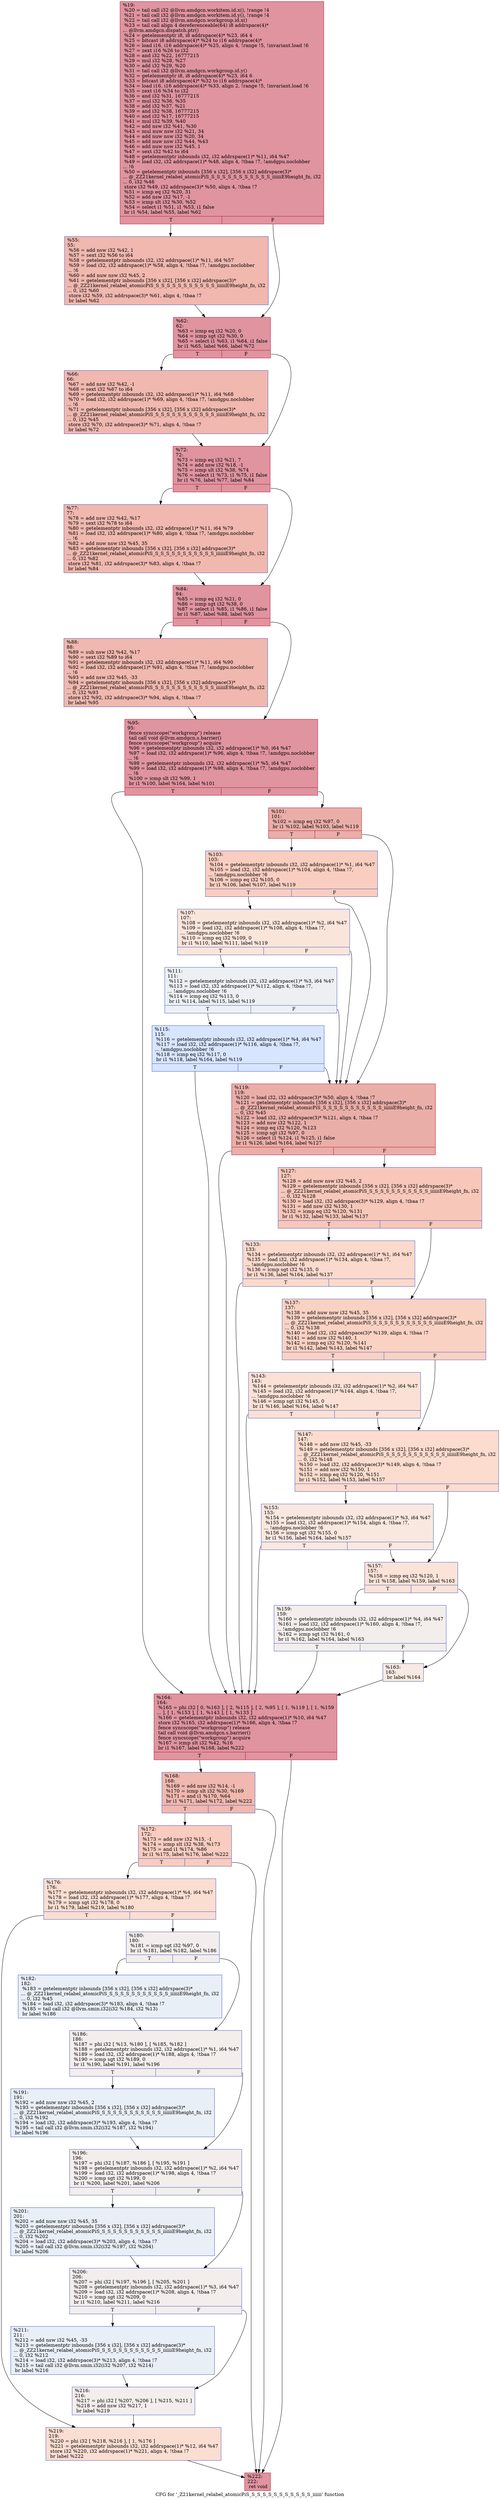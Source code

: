 digraph "CFG for '_Z21kernel_relabel_atomicPiS_S_S_S_S_S_S_S_S_S_S_S_iiiiii' function" {
	label="CFG for '_Z21kernel_relabel_atomicPiS_S_S_S_S_S_S_S_S_S_S_S_iiiiii' function";

	Node0x5fca910 [shape=record,color="#b70d28ff", style=filled, fillcolor="#b70d2870",label="{%19:\l  %20 = tail call i32 @llvm.amdgcn.workitem.id.x(), !range !4\l  %21 = tail call i32 @llvm.amdgcn.workitem.id.y(), !range !4\l  %22 = tail call i32 @llvm.amdgcn.workgroup.id.x()\l  %23 = tail call align 4 dereferenceable(64) i8 addrspace(4)*\l... @llvm.amdgcn.dispatch.ptr()\l  %24 = getelementptr i8, i8 addrspace(4)* %23, i64 4\l  %25 = bitcast i8 addrspace(4)* %24 to i16 addrspace(4)*\l  %26 = load i16, i16 addrspace(4)* %25, align 4, !range !5, !invariant.load !6\l  %27 = zext i16 %26 to i32\l  %28 = and i32 %22, 16777215\l  %29 = mul i32 %28, %27\l  %30 = add i32 %29, %20\l  %31 = tail call i32 @llvm.amdgcn.workgroup.id.y()\l  %32 = getelementptr i8, i8 addrspace(4)* %23, i64 6\l  %33 = bitcast i8 addrspace(4)* %32 to i16 addrspace(4)*\l  %34 = load i16, i16 addrspace(4)* %33, align 2, !range !5, !invariant.load !6\l  %35 = zext i16 %34 to i32\l  %36 = and i32 %31, 16777215\l  %37 = mul i32 %36, %35\l  %38 = add i32 %37, %21\l  %39 = and i32 %38, 16777215\l  %40 = and i32 %17, 16777215\l  %41 = mul i32 %39, %40\l  %42 = add nsw i32 %41, %30\l  %43 = mul nuw nsw i32 %21, 34\l  %44 = add nuw nsw i32 %20, 34\l  %45 = add nuw nsw i32 %44, %43\l  %46 = add nuw nsw i32 %45, 1\l  %47 = sext i32 %42 to i64\l  %48 = getelementptr inbounds i32, i32 addrspace(1)* %11, i64 %47\l  %49 = load i32, i32 addrspace(1)* %48, align 4, !tbaa !7, !amdgpu.noclobber\l... !6\l  %50 = getelementptr inbounds [356 x i32], [356 x i32] addrspace(3)*\l... @_ZZ21kernel_relabel_atomicPiS_S_S_S_S_S_S_S_S_S_S_S_iiiiiiE9height_fn, i32\l... 0, i32 %46\l  store i32 %49, i32 addrspace(3)* %50, align 4, !tbaa !7\l  %51 = icmp eq i32 %20, 31\l  %52 = add nsw i32 %17, -1\l  %53 = icmp slt i32 %30, %52\l  %54 = select i1 %51, i1 %53, i1 false\l  br i1 %54, label %55, label %62\l|{<s0>T|<s1>F}}"];
	Node0x5fca910:s0 -> Node0x5fd0020;
	Node0x5fca910:s1 -> Node0x5fd00b0;
	Node0x5fd0020 [shape=record,color="#3d50c3ff", style=filled, fillcolor="#dc5d4a70",label="{%55:\l55:                                               \l  %56 = add nsw i32 %42, 1\l  %57 = sext i32 %56 to i64\l  %58 = getelementptr inbounds i32, i32 addrspace(1)* %11, i64 %57\l  %59 = load i32, i32 addrspace(1)* %58, align 4, !tbaa !7, !amdgpu.noclobber\l... !6\l  %60 = add nuw nsw i32 %45, 2\l  %61 = getelementptr inbounds [356 x i32], [356 x i32] addrspace(3)*\l... @_ZZ21kernel_relabel_atomicPiS_S_S_S_S_S_S_S_S_S_S_S_iiiiiiE9height_fn, i32\l... 0, i32 %60\l  store i32 %59, i32 addrspace(3)* %61, align 4, !tbaa !7\l  br label %62\l}"];
	Node0x5fd0020 -> Node0x5fd00b0;
	Node0x5fd00b0 [shape=record,color="#b70d28ff", style=filled, fillcolor="#b70d2870",label="{%62:\l62:                                               \l  %63 = icmp eq i32 %20, 0\l  %64 = icmp sgt i32 %30, 0\l  %65 = select i1 %63, i1 %64, i1 false\l  br i1 %65, label %66, label %72\l|{<s0>T|<s1>F}}"];
	Node0x5fd00b0:s0 -> Node0x5fcdd50;
	Node0x5fd00b0:s1 -> Node0x5fcdda0;
	Node0x5fcdd50 [shape=record,color="#3d50c3ff", style=filled, fillcolor="#dc5d4a70",label="{%66:\l66:                                               \l  %67 = add nsw i32 %42, -1\l  %68 = sext i32 %67 to i64\l  %69 = getelementptr inbounds i32, i32 addrspace(1)* %11, i64 %68\l  %70 = load i32, i32 addrspace(1)* %69, align 4, !tbaa !7, !amdgpu.noclobber\l... !6\l  %71 = getelementptr inbounds [356 x i32], [356 x i32] addrspace(3)*\l... @_ZZ21kernel_relabel_atomicPiS_S_S_S_S_S_S_S_S_S_S_S_iiiiiiE9height_fn, i32\l... 0, i32 %45\l  store i32 %70, i32 addrspace(3)* %71, align 4, !tbaa !7\l  br label %72\l}"];
	Node0x5fcdd50 -> Node0x5fcdda0;
	Node0x5fcdda0 [shape=record,color="#b70d28ff", style=filled, fillcolor="#b70d2870",label="{%72:\l72:                                               \l  %73 = icmp eq i32 %21, 7\l  %74 = add nsw i32 %18, -1\l  %75 = icmp slt i32 %38, %74\l  %76 = select i1 %73, i1 %75, i1 false\l  br i1 %76, label %77, label %84\l|{<s0>T|<s1>F}}"];
	Node0x5fcdda0:s0 -> Node0x5fd1250;
	Node0x5fcdda0:s1 -> Node0x5fd12a0;
	Node0x5fd1250 [shape=record,color="#3d50c3ff", style=filled, fillcolor="#dc5d4a70",label="{%77:\l77:                                               \l  %78 = add nsw i32 %42, %17\l  %79 = sext i32 %78 to i64\l  %80 = getelementptr inbounds i32, i32 addrspace(1)* %11, i64 %79\l  %81 = load i32, i32 addrspace(1)* %80, align 4, !tbaa !7, !amdgpu.noclobber\l... !6\l  %82 = add nuw nsw i32 %45, 35\l  %83 = getelementptr inbounds [356 x i32], [356 x i32] addrspace(3)*\l... @_ZZ21kernel_relabel_atomicPiS_S_S_S_S_S_S_S_S_S_S_S_iiiiiiE9height_fn, i32\l... 0, i32 %82\l  store i32 %81, i32 addrspace(3)* %83, align 4, !tbaa !7\l  br label %84\l}"];
	Node0x5fd1250 -> Node0x5fd12a0;
	Node0x5fd12a0 [shape=record,color="#b70d28ff", style=filled, fillcolor="#b70d2870",label="{%84:\l84:                                               \l  %85 = icmp eq i32 %21, 0\l  %86 = icmp sgt i32 %38, 0\l  %87 = select i1 %85, i1 %86, i1 false\l  br i1 %87, label %88, label %95\l|{<s0>T|<s1>F}}"];
	Node0x5fd12a0:s0 -> Node0x5fd1a70;
	Node0x5fd12a0:s1 -> Node0x5fd1ac0;
	Node0x5fd1a70 [shape=record,color="#3d50c3ff", style=filled, fillcolor="#dc5d4a70",label="{%88:\l88:                                               \l  %89 = sub nsw i32 %42, %17\l  %90 = sext i32 %89 to i64\l  %91 = getelementptr inbounds i32, i32 addrspace(1)* %11, i64 %90\l  %92 = load i32, i32 addrspace(1)* %91, align 4, !tbaa !7, !amdgpu.noclobber\l... !6\l  %93 = add nsw i32 %45, -33\l  %94 = getelementptr inbounds [356 x i32], [356 x i32] addrspace(3)*\l... @_ZZ21kernel_relabel_atomicPiS_S_S_S_S_S_S_S_S_S_S_S_iiiiiiE9height_fn, i32\l... 0, i32 %93\l  store i32 %92, i32 addrspace(3)* %94, align 4, !tbaa !7\l  br label %95\l}"];
	Node0x5fd1a70 -> Node0x5fd1ac0;
	Node0x5fd1ac0 [shape=record,color="#b70d28ff", style=filled, fillcolor="#b70d2870",label="{%95:\l95:                                               \l  fence syncscope(\"workgroup\") release\l  tail call void @llvm.amdgcn.s.barrier()\l  fence syncscope(\"workgroup\") acquire\l  %96 = getelementptr inbounds i32, i32 addrspace(1)* %0, i64 %47\l  %97 = load i32, i32 addrspace(1)* %96, align 4, !tbaa !7, !amdgpu.noclobber\l... !6\l  %98 = getelementptr inbounds i32, i32 addrspace(1)* %5, i64 %47\l  %99 = load i32, i32 addrspace(1)* %98, align 4, !tbaa !7, !amdgpu.noclobber\l... !6\l  %100 = icmp slt i32 %99, 1\l  br i1 %100, label %164, label %101\l|{<s0>T|<s1>F}}"];
	Node0x5fd1ac0:s0 -> Node0x5fd2690;
	Node0x5fd1ac0:s1 -> Node0x5fd2720;
	Node0x5fd2720 [shape=record,color="#b70d28ff", style=filled, fillcolor="#d0473d70",label="{%101:\l101:                                              \l  %102 = icmp eq i32 %97, 0\l  br i1 %102, label %103, label %119\l|{<s0>T|<s1>F}}"];
	Node0x5fd2720:s0 -> Node0x5fd28f0;
	Node0x5fd2720:s1 -> Node0x5fd2940;
	Node0x5fd28f0 [shape=record,color="#3d50c3ff", style=filled, fillcolor="#f2907270",label="{%103:\l103:                                              \l  %104 = getelementptr inbounds i32, i32 addrspace(1)* %1, i64 %47\l  %105 = load i32, i32 addrspace(1)* %104, align 4, !tbaa !7,\l... !amdgpu.noclobber !6\l  %106 = icmp eq i32 %105, 0\l  br i1 %106, label %107, label %119\l|{<s0>T|<s1>F}}"];
	Node0x5fd28f0:s0 -> Node0x5fd2c20;
	Node0x5fd28f0:s1 -> Node0x5fd2940;
	Node0x5fd2c20 [shape=record,color="#3d50c3ff", style=filled, fillcolor="#f4c5ad70",label="{%107:\l107:                                              \l  %108 = getelementptr inbounds i32, i32 addrspace(1)* %2, i64 %47\l  %109 = load i32, i32 addrspace(1)* %108, align 4, !tbaa !7,\l... !amdgpu.noclobber !6\l  %110 = icmp eq i32 %109, 0\l  br i1 %110, label %111, label %119\l|{<s0>T|<s1>F}}"];
	Node0x5fd2c20:s0 -> Node0x5fd2f00;
	Node0x5fd2c20:s1 -> Node0x5fd2940;
	Node0x5fd2f00 [shape=record,color="#3d50c3ff", style=filled, fillcolor="#d6dce470",label="{%111:\l111:                                              \l  %112 = getelementptr inbounds i32, i32 addrspace(1)* %3, i64 %47\l  %113 = load i32, i32 addrspace(1)* %112, align 4, !tbaa !7,\l... !amdgpu.noclobber !6\l  %114 = icmp eq i32 %113, 0\l  br i1 %114, label %115, label %119\l|{<s0>T|<s1>F}}"];
	Node0x5fd2f00:s0 -> Node0x5fd31e0;
	Node0x5fd2f00:s1 -> Node0x5fd2940;
	Node0x5fd31e0 [shape=record,color="#3d50c3ff", style=filled, fillcolor="#a7c5fe70",label="{%115:\l115:                                              \l  %116 = getelementptr inbounds i32, i32 addrspace(1)* %4, i64 %47\l  %117 = load i32, i32 addrspace(1)* %116, align 4, !tbaa !7,\l... !amdgpu.noclobber !6\l  %118 = icmp eq i32 %117, 0\l  br i1 %118, label %164, label %119\l|{<s0>T|<s1>F}}"];
	Node0x5fd31e0:s0 -> Node0x5fd2690;
	Node0x5fd31e0:s1 -> Node0x5fd2940;
	Node0x5fd2940 [shape=record,color="#b70d28ff", style=filled, fillcolor="#d0473d70",label="{%119:\l119:                                              \l  %120 = load i32, i32 addrspace(3)* %50, align 4, !tbaa !7\l  %121 = getelementptr inbounds [356 x i32], [356 x i32] addrspace(3)*\l... @_ZZ21kernel_relabel_atomicPiS_S_S_S_S_S_S_S_S_S_S_S_iiiiiiE9height_fn, i32\l... 0, i32 %45\l  %122 = load i32, i32 addrspace(3)* %121, align 4, !tbaa !7\l  %123 = add nsw i32 %122, 1\l  %124 = icmp eq i32 %120, %123\l  %125 = icmp sgt i32 %97, 0\l  %126 = select i1 %124, i1 %125, i1 false\l  br i1 %126, label %164, label %127\l|{<s0>T|<s1>F}}"];
	Node0x5fd2940:s0 -> Node0x5fd2690;
	Node0x5fd2940:s1 -> Node0x5fd39e0;
	Node0x5fd39e0 [shape=record,color="#3d50c3ff", style=filled, fillcolor="#ec7f6370",label="{%127:\l127:                                              \l  %128 = add nuw nsw i32 %45, 2\l  %129 = getelementptr inbounds [356 x i32], [356 x i32] addrspace(3)*\l... @_ZZ21kernel_relabel_atomicPiS_S_S_S_S_S_S_S_S_S_S_S_iiiiiiE9height_fn, i32\l... 0, i32 %128\l  %130 = load i32, i32 addrspace(3)* %129, align 4, !tbaa !7\l  %131 = add nsw i32 %130, 1\l  %132 = icmp eq i32 %120, %131\l  br i1 %132, label %133, label %137\l|{<s0>T|<s1>F}}"];
	Node0x5fd39e0:s0 -> Node0x5fd0a50;
	Node0x5fd39e0:s1 -> Node0x5fd0aa0;
	Node0x5fd0a50 [shape=record,color="#3d50c3ff", style=filled, fillcolor="#f7ac8e70",label="{%133:\l133:                                              \l  %134 = getelementptr inbounds i32, i32 addrspace(1)* %1, i64 %47\l  %135 = load i32, i32 addrspace(1)* %134, align 4, !tbaa !7,\l... !amdgpu.noclobber !6\l  %136 = icmp sgt i32 %135, 0\l  br i1 %136, label %164, label %137\l|{<s0>T|<s1>F}}"];
	Node0x5fd0a50:s0 -> Node0x5fd2690;
	Node0x5fd0a50:s1 -> Node0x5fd0aa0;
	Node0x5fd0aa0 [shape=record,color="#3d50c3ff", style=filled, fillcolor="#f4987a70",label="{%137:\l137:                                              \l  %138 = add nuw nsw i32 %45, 35\l  %139 = getelementptr inbounds [356 x i32], [356 x i32] addrspace(3)*\l... @_ZZ21kernel_relabel_atomicPiS_S_S_S_S_S_S_S_S_S_S_S_iiiiiiE9height_fn, i32\l... 0, i32 %138\l  %140 = load i32, i32 addrspace(3)* %139, align 4, !tbaa !7\l  %141 = add nsw i32 %140, 1\l  %142 = icmp eq i32 %120, %141\l  br i1 %142, label %143, label %147\l|{<s0>T|<s1>F}}"];
	Node0x5fd0aa0:s0 -> Node0x5fd2270;
	Node0x5fd0aa0:s1 -> Node0x5fd48b0;
	Node0x5fd2270 [shape=record,color="#3d50c3ff", style=filled, fillcolor="#f7bca170",label="{%143:\l143:                                              \l  %144 = getelementptr inbounds i32, i32 addrspace(1)* %2, i64 %47\l  %145 = load i32, i32 addrspace(1)* %144, align 4, !tbaa !7,\l... !amdgpu.noclobber !6\l  %146 = icmp sgt i32 %145, 0\l  br i1 %146, label %164, label %147\l|{<s0>T|<s1>F}}"];
	Node0x5fd2270:s0 -> Node0x5fd2690;
	Node0x5fd2270:s1 -> Node0x5fd48b0;
	Node0x5fd48b0 [shape=record,color="#3d50c3ff", style=filled, fillcolor="#f7af9170",label="{%147:\l147:                                              \l  %148 = add nsw i32 %45, -33\l  %149 = getelementptr inbounds [356 x i32], [356 x i32] addrspace(3)*\l... @_ZZ21kernel_relabel_atomicPiS_S_S_S_S_S_S_S_S_S_S_S_iiiiiiE9height_fn, i32\l... 0, i32 %148\l  %150 = load i32, i32 addrspace(3)* %149, align 4, !tbaa !7\l  %151 = add nsw i32 %150, 1\l  %152 = icmp eq i32 %120, %151\l  br i1 %152, label %153, label %157\l|{<s0>T|<s1>F}}"];
	Node0x5fd48b0:s0 -> Node0x5fd4ee0;
	Node0x5fd48b0:s1 -> Node0x5fd4f30;
	Node0x5fd4ee0 [shape=record,color="#3d50c3ff", style=filled, fillcolor="#f1ccb870",label="{%153:\l153:                                              \l  %154 = getelementptr inbounds i32, i32 addrspace(1)* %3, i64 %47\l  %155 = load i32, i32 addrspace(1)* %154, align 4, !tbaa !7,\l... !amdgpu.noclobber !6\l  %156 = icmp sgt i32 %155, 0\l  br i1 %156, label %164, label %157\l|{<s0>T|<s1>F}}"];
	Node0x5fd4ee0:s0 -> Node0x5fd2690;
	Node0x5fd4ee0:s1 -> Node0x5fd4f30;
	Node0x5fd4f30 [shape=record,color="#3d50c3ff", style=filled, fillcolor="#f6bfa670",label="{%157:\l157:                                              \l  %158 = icmp eq i32 %120, 1\l  br i1 %158, label %159, label %163\l|{<s0>T|<s1>F}}"];
	Node0x5fd4f30:s0 -> Node0x5fd5350;
	Node0x5fd4f30:s1 -> Node0x5fd53a0;
	Node0x5fd5350 [shape=record,color="#3d50c3ff", style=filled, fillcolor="#e5d8d170",label="{%159:\l159:                                              \l  %160 = getelementptr inbounds i32, i32 addrspace(1)* %4, i64 %47\l  %161 = load i32, i32 addrspace(1)* %160, align 4, !tbaa !7,\l... !amdgpu.noclobber !6\l  %162 = icmp sgt i32 %161, 0\l  br i1 %162, label %164, label %163\l|{<s0>T|<s1>F}}"];
	Node0x5fd5350:s0 -> Node0x5fd2690;
	Node0x5fd5350:s1 -> Node0x5fd53a0;
	Node0x5fd53a0 [shape=record,color="#3d50c3ff", style=filled, fillcolor="#efcebd70",label="{%163:\l163:                                              \l  br label %164\l}"];
	Node0x5fd53a0 -> Node0x5fd2690;
	Node0x5fd2690 [shape=record,color="#b70d28ff", style=filled, fillcolor="#b70d2870",label="{%164:\l164:                                              \l  %165 = phi i32 [ 0, %163 ], [ 2, %115 ], [ 2, %95 ], [ 1, %119 ], [ 1, %159\l... ], [ 1, %153 ], [ 1, %143 ], [ 1, %133 ]\l  %166 = getelementptr inbounds i32, i32 addrspace(1)* %10, i64 %47\l  store i32 %165, i32 addrspace(1)* %166, align 4, !tbaa !7\l  fence syncscope(\"workgroup\") release\l  tail call void @llvm.amdgcn.s.barrier()\l  fence syncscope(\"workgroup\") acquire\l  %167 = icmp slt i32 %42, %16\l  br i1 %167, label %168, label %222\l|{<s0>T|<s1>F}}"];
	Node0x5fd2690:s0 -> Node0x5fd5c70;
	Node0x5fd2690:s1 -> Node0x5fd5cc0;
	Node0x5fd5c70 [shape=record,color="#3d50c3ff", style=filled, fillcolor="#dc5d4a70",label="{%168:\l168:                                              \l  %169 = add nsw i32 %14, -1\l  %170 = icmp slt i32 %30, %169\l  %171 = and i1 %170, %64\l  br i1 %171, label %172, label %222\l|{<s0>T|<s1>F}}"];
	Node0x5fd5c70:s0 -> Node0x5fd5f70;
	Node0x5fd5c70:s1 -> Node0x5fd5cc0;
	Node0x5fd5f70 [shape=record,color="#3d50c3ff", style=filled, fillcolor="#f08b6e70",label="{%172:\l172:                                              \l  %173 = add nsw i32 %15, -1\l  %174 = icmp slt i32 %38, %173\l  %175 = and i1 %174, %86\l  br i1 %175, label %176, label %222\l|{<s0>T|<s1>F}}"];
	Node0x5fd5f70:s0 -> Node0x5fd6220;
	Node0x5fd5f70:s1 -> Node0x5fd5cc0;
	Node0x5fd6220 [shape=record,color="#3d50c3ff", style=filled, fillcolor="#f7b59970",label="{%176:\l176:                                              \l  %177 = getelementptr inbounds i32, i32 addrspace(1)* %4, i64 %47\l  %178 = load i32, i32 addrspace(1)* %177, align 4, !tbaa !7\l  %179 = icmp sgt i32 %178, 0\l  br i1 %179, label %219, label %180\l|{<s0>T|<s1>F}}"];
	Node0x5fd6220:s0 -> Node0x5fd64c0;
	Node0x5fd6220:s1 -> Node0x5fd6510;
	Node0x5fd6510 [shape=record,color="#3d50c3ff", style=filled, fillcolor="#e3d9d370",label="{%180:\l180:                                              \l  %181 = icmp sgt i32 %97, 0\l  br i1 %181, label %182, label %186\l|{<s0>T|<s1>F}}"];
	Node0x5fd6510:s0 -> Node0x5fd66e0;
	Node0x5fd6510:s1 -> Node0x5fd6730;
	Node0x5fd66e0 [shape=record,color="#3d50c3ff", style=filled, fillcolor="#cedaeb70",label="{%182:\l182:                                              \l  %183 = getelementptr inbounds [356 x i32], [356 x i32] addrspace(3)*\l... @_ZZ21kernel_relabel_atomicPiS_S_S_S_S_S_S_S_S_S_S_S_iiiiiiE9height_fn, i32\l... 0, i32 %45\l  %184 = load i32, i32 addrspace(3)* %183, align 4, !tbaa !7\l  %185 = tail call i32 @llvm.smin.i32(i32 %184, i32 %13)\l  br label %186\l}"];
	Node0x5fd66e0 -> Node0x5fd6730;
	Node0x5fd6730 [shape=record,color="#3d50c3ff", style=filled, fillcolor="#e3d9d370",label="{%186:\l186:                                              \l  %187 = phi i32 [ %13, %180 ], [ %185, %182 ]\l  %188 = getelementptr inbounds i32, i32 addrspace(1)* %1, i64 %47\l  %189 = load i32, i32 addrspace(1)* %188, align 4, !tbaa !7\l  %190 = icmp sgt i32 %189, 0\l  br i1 %190, label %191, label %196\l|{<s0>T|<s1>F}}"];
	Node0x5fd6730:s0 -> Node0x5fd6e60;
	Node0x5fd6730:s1 -> Node0x5fd6eb0;
	Node0x5fd6e60 [shape=record,color="#3d50c3ff", style=filled, fillcolor="#cedaeb70",label="{%191:\l191:                                              \l  %192 = add nuw nsw i32 %45, 2\l  %193 = getelementptr inbounds [356 x i32], [356 x i32] addrspace(3)*\l... @_ZZ21kernel_relabel_atomicPiS_S_S_S_S_S_S_S_S_S_S_S_iiiiiiE9height_fn, i32\l... 0, i32 %192\l  %194 = load i32, i32 addrspace(3)* %193, align 4, !tbaa !7\l  %195 = tail call i32 @llvm.smin.i32(i32 %187, i32 %194)\l  br label %196\l}"];
	Node0x5fd6e60 -> Node0x5fd6eb0;
	Node0x5fd6eb0 [shape=record,color="#3d50c3ff", style=filled, fillcolor="#e3d9d370",label="{%196:\l196:                                              \l  %197 = phi i32 [ %187, %186 ], [ %195, %191 ]\l  %198 = getelementptr inbounds i32, i32 addrspace(1)* %2, i64 %47\l  %199 = load i32, i32 addrspace(1)* %198, align 4, !tbaa !7\l  %200 = icmp sgt i32 %199, 0\l  br i1 %200, label %201, label %206\l|{<s0>T|<s1>F}}"];
	Node0x5fd6eb0:s0 -> Node0x5fd75f0;
	Node0x5fd6eb0:s1 -> Node0x5fd7640;
	Node0x5fd75f0 [shape=record,color="#3d50c3ff", style=filled, fillcolor="#cedaeb70",label="{%201:\l201:                                              \l  %202 = add nuw nsw i32 %45, 35\l  %203 = getelementptr inbounds [356 x i32], [356 x i32] addrspace(3)*\l... @_ZZ21kernel_relabel_atomicPiS_S_S_S_S_S_S_S_S_S_S_S_iiiiiiE9height_fn, i32\l... 0, i32 %202\l  %204 = load i32, i32 addrspace(3)* %203, align 4, !tbaa !7\l  %205 = tail call i32 @llvm.smin.i32(i32 %197, i32 %204)\l  br label %206\l}"];
	Node0x5fd75f0 -> Node0x5fd7640;
	Node0x5fd7640 [shape=record,color="#3d50c3ff", style=filled, fillcolor="#e3d9d370",label="{%206:\l206:                                              \l  %207 = phi i32 [ %197, %196 ], [ %205, %201 ]\l  %208 = getelementptr inbounds i32, i32 addrspace(1)* %3, i64 %47\l  %209 = load i32, i32 addrspace(1)* %208, align 4, !tbaa !7\l  %210 = icmp sgt i32 %209, 0\l  br i1 %210, label %211, label %216\l|{<s0>T|<s1>F}}"];
	Node0x5fd7640:s0 -> Node0x5fd7cd0;
	Node0x5fd7640:s1 -> Node0x5fd7d20;
	Node0x5fd7cd0 [shape=record,color="#3d50c3ff", style=filled, fillcolor="#cedaeb70",label="{%211:\l211:                                              \l  %212 = add nsw i32 %45, -33\l  %213 = getelementptr inbounds [356 x i32], [356 x i32] addrspace(3)*\l... @_ZZ21kernel_relabel_atomicPiS_S_S_S_S_S_S_S_S_S_S_S_iiiiiiE9height_fn, i32\l... 0, i32 %212\l  %214 = load i32, i32 addrspace(3)* %213, align 4, !tbaa !7\l  %215 = tail call i32 @llvm.smin.i32(i32 %207, i32 %214)\l  br label %216\l}"];
	Node0x5fd7cd0 -> Node0x5fd7d20;
	Node0x5fd7d20 [shape=record,color="#3d50c3ff", style=filled, fillcolor="#e3d9d370",label="{%216:\l216:                                              \l  %217 = phi i32 [ %207, %206 ], [ %215, %211 ]\l  %218 = add nsw i32 %217, 1\l  br label %219\l}"];
	Node0x5fd7d20 -> Node0x5fd64c0;
	Node0x5fd64c0 [shape=record,color="#3d50c3ff", style=filled, fillcolor="#f7b59970",label="{%219:\l219:                                              \l  %220 = phi i32 [ %218, %216 ], [ 1, %176 ]\l  %221 = getelementptr inbounds i32, i32 addrspace(1)* %12, i64 %47\l  store i32 %220, i32 addrspace(1)* %221, align 4, !tbaa !7\l  br label %222\l}"];
	Node0x5fd64c0 -> Node0x5fd5cc0;
	Node0x5fd5cc0 [shape=record,color="#b70d28ff", style=filled, fillcolor="#b70d2870",label="{%222:\l222:                                              \l  ret void\l}"];
}
